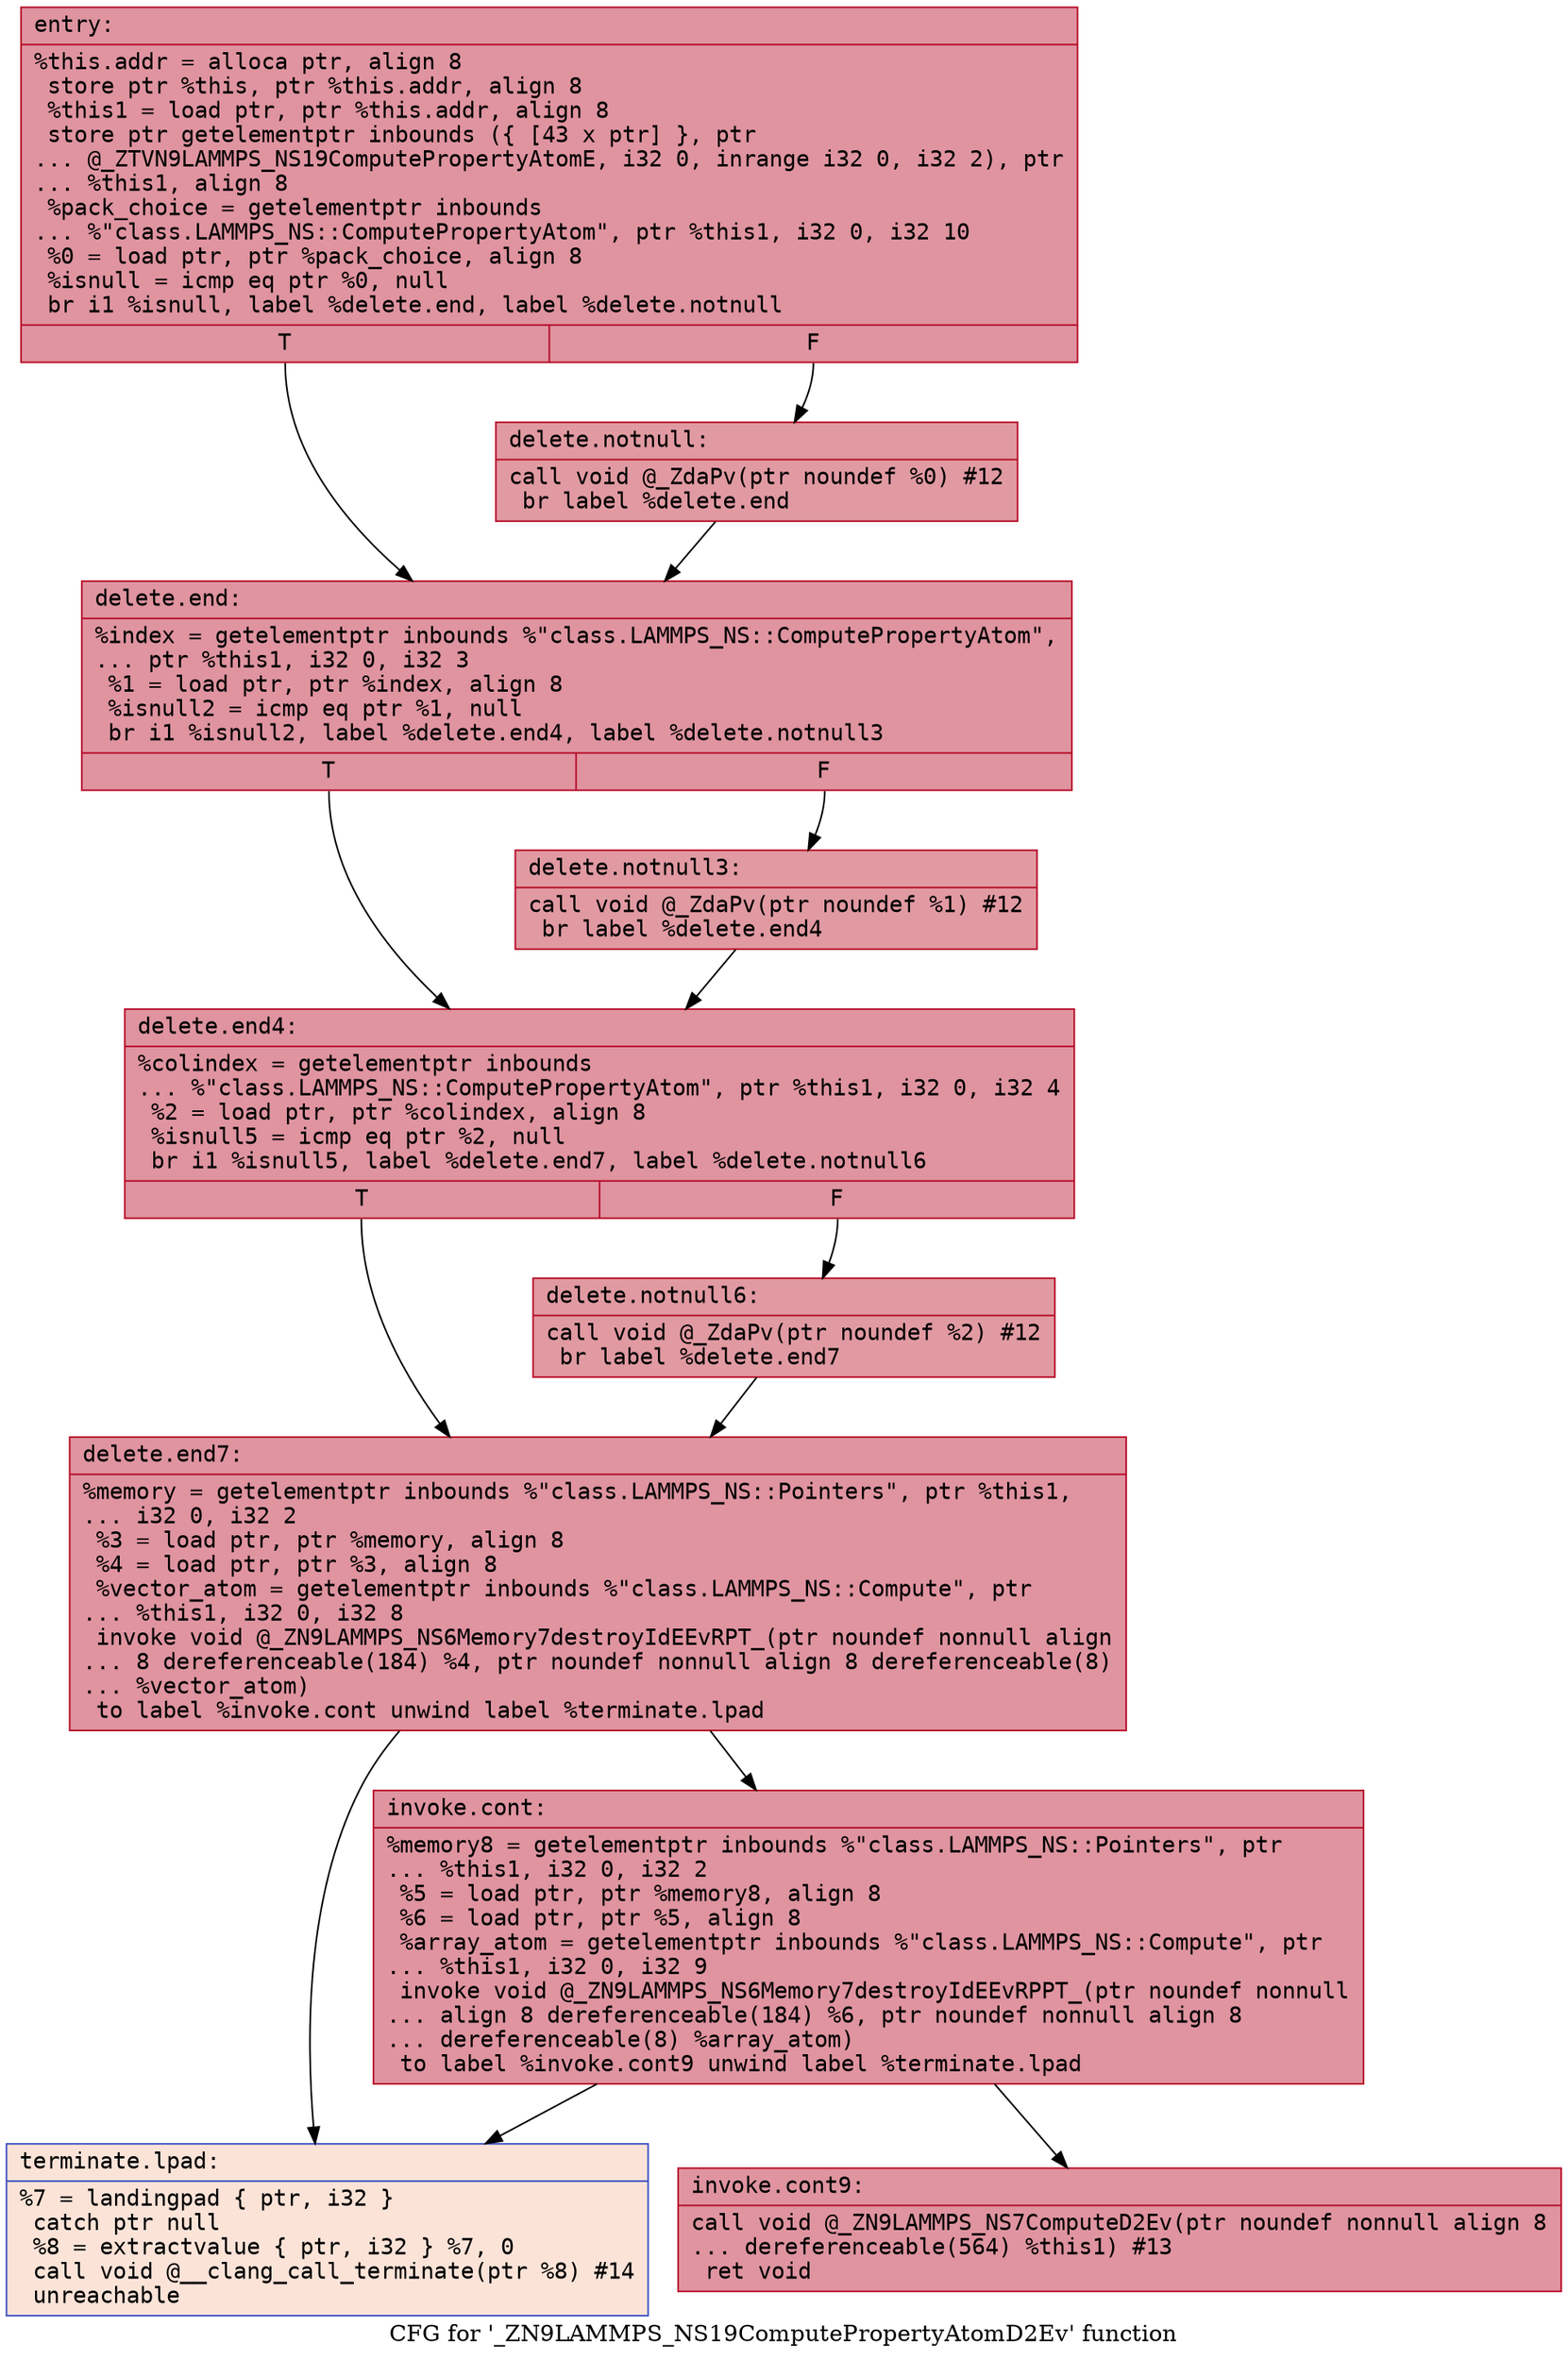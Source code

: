 digraph "CFG for '_ZN9LAMMPS_NS19ComputePropertyAtomD2Ev' function" {
	label="CFG for '_ZN9LAMMPS_NS19ComputePropertyAtomD2Ev' function";

	Node0x55e557d512e0 [shape=record,color="#b70d28ff", style=filled, fillcolor="#b70d2870" fontname="Courier",label="{entry:\l|  %this.addr = alloca ptr, align 8\l  store ptr %this, ptr %this.addr, align 8\l  %this1 = load ptr, ptr %this.addr, align 8\l  store ptr getelementptr inbounds (\{ [43 x ptr] \}, ptr\l... @_ZTVN9LAMMPS_NS19ComputePropertyAtomE, i32 0, inrange i32 0, i32 2), ptr\l... %this1, align 8\l  %pack_choice = getelementptr inbounds\l... %\"class.LAMMPS_NS::ComputePropertyAtom\", ptr %this1, i32 0, i32 10\l  %0 = load ptr, ptr %pack_choice, align 8\l  %isnull = icmp eq ptr %0, null\l  br i1 %isnull, label %delete.end, label %delete.notnull\l|{<s0>T|<s1>F}}"];
	Node0x55e557d512e0:s0 -> Node0x55e557d51690[tooltip="entry -> delete.end\nProbability 37.50%" ];
	Node0x55e557d512e0:s1 -> Node0x55e557d516e0[tooltip="entry -> delete.notnull\nProbability 62.50%" ];
	Node0x55e557d516e0 [shape=record,color="#b70d28ff", style=filled, fillcolor="#bb1b2c70" fontname="Courier",label="{delete.notnull:\l|  call void @_ZdaPv(ptr noundef %0) #12\l  br label %delete.end\l}"];
	Node0x55e557d516e0 -> Node0x55e557d51690[tooltip="delete.notnull -> delete.end\nProbability 100.00%" ];
	Node0x55e557d51690 [shape=record,color="#b70d28ff", style=filled, fillcolor="#b70d2870" fontname="Courier",label="{delete.end:\l|  %index = getelementptr inbounds %\"class.LAMMPS_NS::ComputePropertyAtom\",\l... ptr %this1, i32 0, i32 3\l  %1 = load ptr, ptr %index, align 8\l  %isnull2 = icmp eq ptr %1, null\l  br i1 %isnull2, label %delete.end4, label %delete.notnull3\l|{<s0>T|<s1>F}}"];
	Node0x55e557d51690:s0 -> Node0x55e557d51c20[tooltip="delete.end -> delete.end4\nProbability 37.50%" ];
	Node0x55e557d51690:s1 -> Node0x55e557d51ca0[tooltip="delete.end -> delete.notnull3\nProbability 62.50%" ];
	Node0x55e557d51ca0 [shape=record,color="#b70d28ff", style=filled, fillcolor="#bb1b2c70" fontname="Courier",label="{delete.notnull3:\l|  call void @_ZdaPv(ptr noundef %1) #12\l  br label %delete.end4\l}"];
	Node0x55e557d51ca0 -> Node0x55e557d51c20[tooltip="delete.notnull3 -> delete.end4\nProbability 100.00%" ];
	Node0x55e557d51c20 [shape=record,color="#b70d28ff", style=filled, fillcolor="#b70d2870" fontname="Courier",label="{delete.end4:\l|  %colindex = getelementptr inbounds\l... %\"class.LAMMPS_NS::ComputePropertyAtom\", ptr %this1, i32 0, i32 4\l  %2 = load ptr, ptr %colindex, align 8\l  %isnull5 = icmp eq ptr %2, null\l  br i1 %isnull5, label %delete.end7, label %delete.notnull6\l|{<s0>T|<s1>F}}"];
	Node0x55e557d51c20:s0 -> Node0x55e557d51260[tooltip="delete.end4 -> delete.end7\nProbability 37.50%" ];
	Node0x55e557d51c20:s1 -> Node0x55e557d522c0[tooltip="delete.end4 -> delete.notnull6\nProbability 62.50%" ];
	Node0x55e557d522c0 [shape=record,color="#b70d28ff", style=filled, fillcolor="#bb1b2c70" fontname="Courier",label="{delete.notnull6:\l|  call void @_ZdaPv(ptr noundef %2) #12\l  br label %delete.end7\l}"];
	Node0x55e557d522c0 -> Node0x55e557d51260[tooltip="delete.notnull6 -> delete.end7\nProbability 100.00%" ];
	Node0x55e557d51260 [shape=record,color="#b70d28ff", style=filled, fillcolor="#b70d2870" fontname="Courier",label="{delete.end7:\l|  %memory = getelementptr inbounds %\"class.LAMMPS_NS::Pointers\", ptr %this1,\l... i32 0, i32 2\l  %3 = load ptr, ptr %memory, align 8\l  %4 = load ptr, ptr %3, align 8\l  %vector_atom = getelementptr inbounds %\"class.LAMMPS_NS::Compute\", ptr\l... %this1, i32 0, i32 8\l  invoke void @_ZN9LAMMPS_NS6Memory7destroyIdEEvRPT_(ptr noundef nonnull align\l... 8 dereferenceable(184) %4, ptr noundef nonnull align 8 dereferenceable(8)\l... %vector_atom)\l          to label %invoke.cont unwind label %terminate.lpad\l}"];
	Node0x55e557d51260 -> Node0x55e557d52870[tooltip="delete.end7 -> invoke.cont\nProbability 100.00%" ];
	Node0x55e557d51260 -> Node0x55e557d528f0[tooltip="delete.end7 -> terminate.lpad\nProbability 0.00%" ];
	Node0x55e557d52870 [shape=record,color="#b70d28ff", style=filled, fillcolor="#b70d2870" fontname="Courier",label="{invoke.cont:\l|  %memory8 = getelementptr inbounds %\"class.LAMMPS_NS::Pointers\", ptr\l... %this1, i32 0, i32 2\l  %5 = load ptr, ptr %memory8, align 8\l  %6 = load ptr, ptr %5, align 8\l  %array_atom = getelementptr inbounds %\"class.LAMMPS_NS::Compute\", ptr\l... %this1, i32 0, i32 9\l  invoke void @_ZN9LAMMPS_NS6Memory7destroyIdEEvRPPT_(ptr noundef nonnull\l... align 8 dereferenceable(184) %6, ptr noundef nonnull align 8\l... dereferenceable(8) %array_atom)\l          to label %invoke.cont9 unwind label %terminate.lpad\l}"];
	Node0x55e557d52870 -> Node0x55e557d52e60[tooltip="invoke.cont -> invoke.cont9\nProbability 100.00%" ];
	Node0x55e557d52870 -> Node0x55e557d528f0[tooltip="invoke.cont -> terminate.lpad\nProbability 0.00%" ];
	Node0x55e557d52e60 [shape=record,color="#b70d28ff", style=filled, fillcolor="#b70d2870" fontname="Courier",label="{invoke.cont9:\l|  call void @_ZN9LAMMPS_NS7ComputeD2Ev(ptr noundef nonnull align 8\l... dereferenceable(564) %this1) #13\l  ret void\l}"];
	Node0x55e557d528f0 [shape=record,color="#3d50c3ff", style=filled, fillcolor="#f6bfa670" fontname="Courier",label="{terminate.lpad:\l|  %7 = landingpad \{ ptr, i32 \}\l          catch ptr null\l  %8 = extractvalue \{ ptr, i32 \} %7, 0\l  call void @__clang_call_terminate(ptr %8) #14\l  unreachable\l}"];
}
